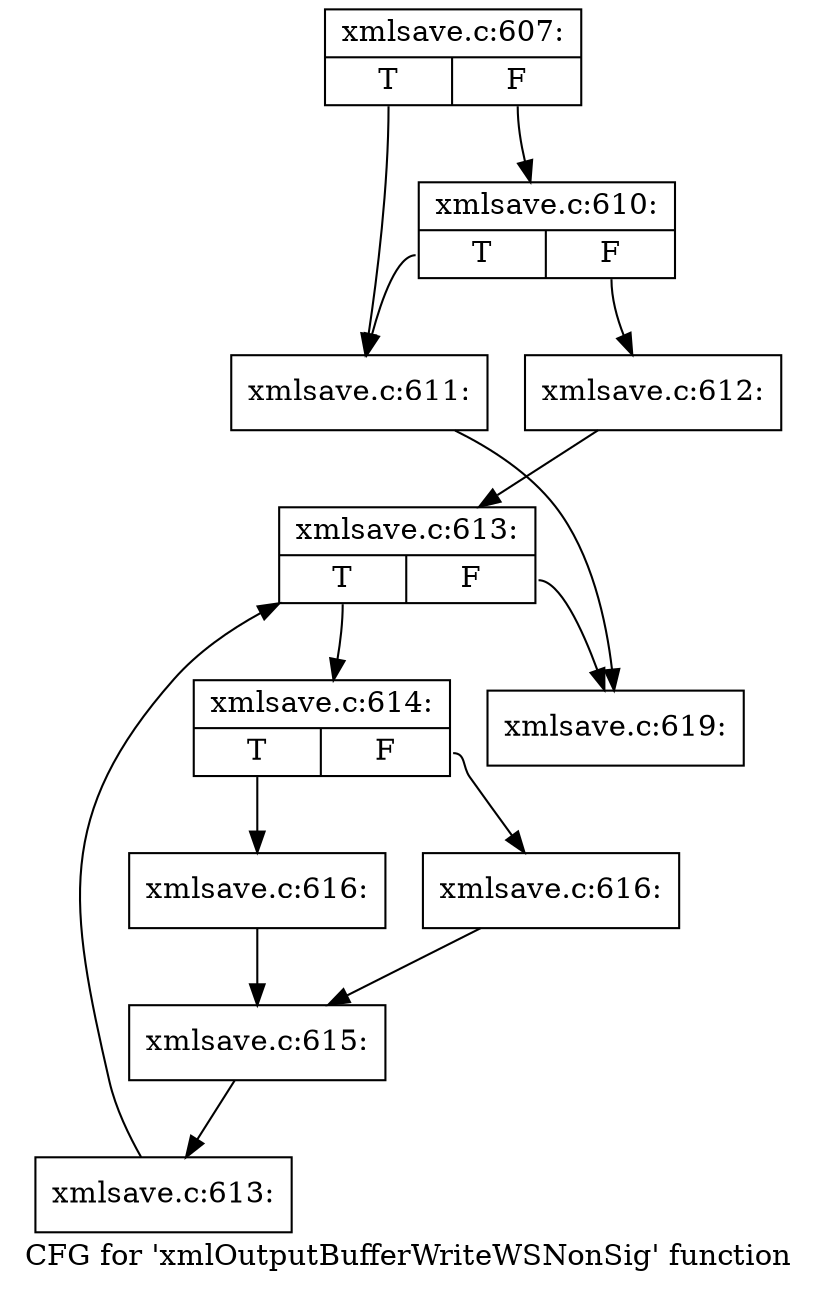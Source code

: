 digraph "CFG for 'xmlOutputBufferWriteWSNonSig' function" {
	label="CFG for 'xmlOutputBufferWriteWSNonSig' function";

	Node0x57aad60 [shape=record,label="{xmlsave.c:607:|{<s0>T|<s1>F}}"];
	Node0x57aad60:s0 -> Node0x57a5f10;
	Node0x57aad60:s1 -> Node0x57ac5d0;
	Node0x57ac5d0 [shape=record,label="{xmlsave.c:610:|{<s0>T|<s1>F}}"];
	Node0x57ac5d0:s0 -> Node0x57a5f10;
	Node0x57ac5d0:s1 -> Node0x57ac580;
	Node0x57a5f10 [shape=record,label="{xmlsave.c:611:}"];
	Node0x57a5f10 -> Node0x57ad0c0;
	Node0x57ac580 [shape=record,label="{xmlsave.c:612:}"];
	Node0x57ac580 -> Node0x57ad260;
	Node0x57ad260 [shape=record,label="{xmlsave.c:613:|{<s0>T|<s1>F}}"];
	Node0x57ad260:s0 -> Node0x57ad540;
	Node0x57ad260:s1 -> Node0x57ad0c0;
	Node0x57ad540 [shape=record,label="{xmlsave.c:614:|{<s0>T|<s1>F}}"];
	Node0x57ad540:s0 -> Node0x57ade40;
	Node0x57ad540:s1 -> Node0x57ade90;
	Node0x57ade40 [shape=record,label="{xmlsave.c:616:}"];
	Node0x57ade40 -> Node0x57adee0;
	Node0x57ade90 [shape=record,label="{xmlsave.c:616:}"];
	Node0x57ade90 -> Node0x57adee0;
	Node0x57adee0 [shape=record,label="{xmlsave.c:615:}"];
	Node0x57adee0 -> Node0x57ad4b0;
	Node0x57ad4b0 [shape=record,label="{xmlsave.c:613:}"];
	Node0x57ad4b0 -> Node0x57ad260;
	Node0x57ad0c0 [shape=record,label="{xmlsave.c:619:}"];
}
